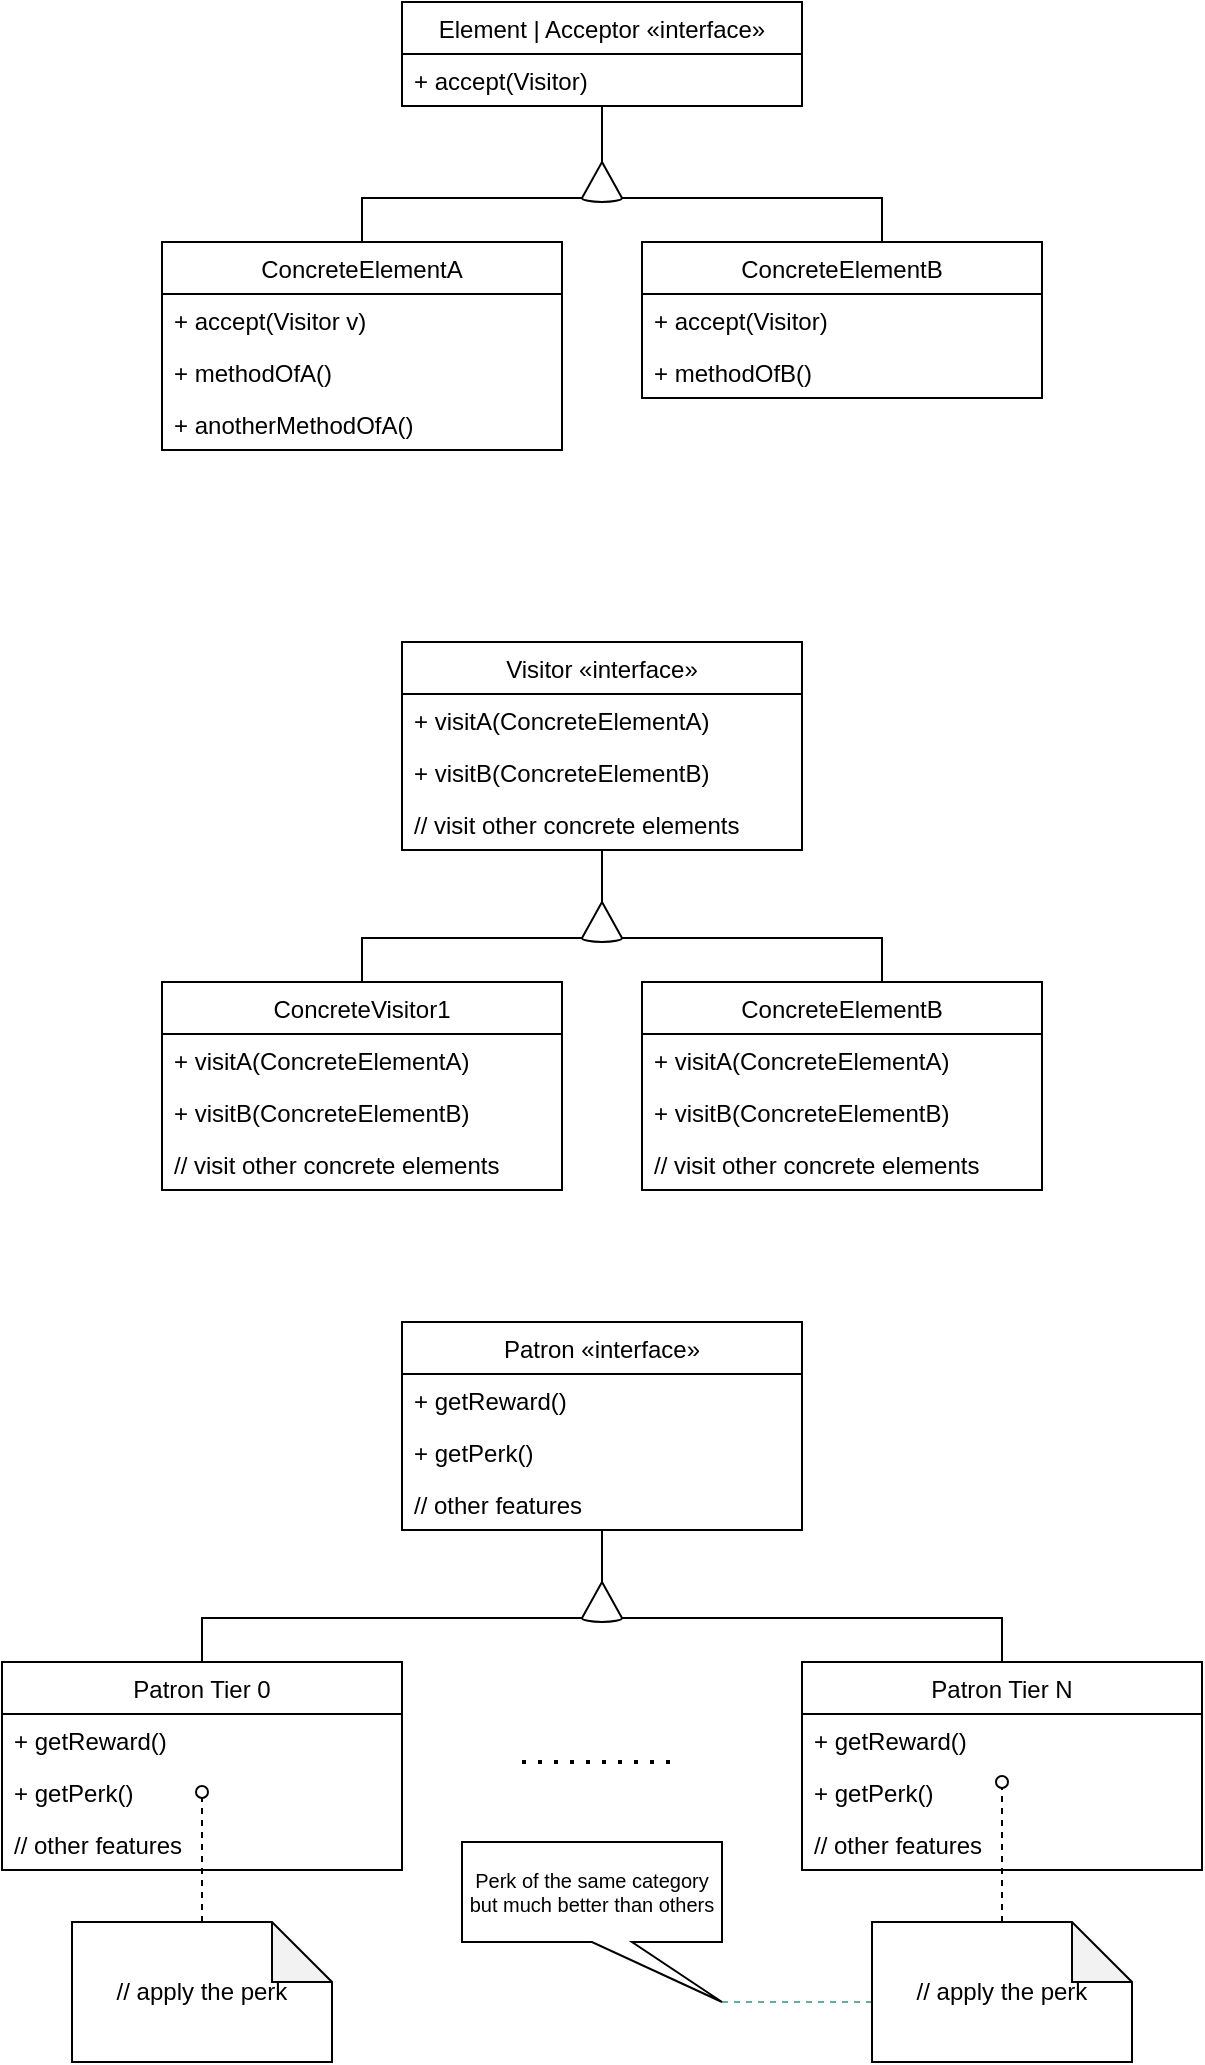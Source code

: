 <mxfile version="14.5.7" type="github">
  <diagram id="_Dd1A1KBCduR1pFw2VES" name="Page-1">
    <mxGraphModel dx="786" dy="457" grid="1" gridSize="10" guides="1" tooltips="1" connect="1" arrows="1" fold="1" page="0" pageScale="1" pageWidth="827" pageHeight="1169" math="0" shadow="0">
      <root>
        <mxCell id="0" />
        <mxCell id="1" parent="0" />
        <mxCell id="0x2X1rSJrQw2ZdYWybP3-11" value="Element | Acceptor «interface»" style="swimlane;fontStyle=0;childLayout=stackLayout;horizontal=1;startSize=26;fillColor=none;horizontalStack=0;resizeParent=1;resizeParentMax=0;resizeLast=0;collapsible=1;marginBottom=0;" vertex="1" parent="1">
          <mxGeometry x="320" y="200" width="200" height="52" as="geometry" />
        </mxCell>
        <mxCell id="0x2X1rSJrQw2ZdYWybP3-14" value="+ accept(Visitor)" style="text;strokeColor=none;fillColor=none;align=left;verticalAlign=top;spacingLeft=4;spacingRight=4;overflow=hidden;rotatable=0;points=[[0,0.5],[1,0.5]];portConstraint=eastwest;" vertex="1" parent="0x2X1rSJrQw2ZdYWybP3-11">
          <mxGeometry y="26" width="200" height="26" as="geometry" />
        </mxCell>
        <mxCell id="0x2X1rSJrQw2ZdYWybP3-24" style="edgeStyle=orthogonalEdgeStyle;rounded=0;orthogonalLoop=1;jettySize=auto;html=1;entryX=0;entryY=0;entryDx=0;entryDy=18;entryPerimeter=0;endArrow=none;endFill=0;" edge="1" parent="1" source="0x2X1rSJrQw2ZdYWybP3-16" target="0x2X1rSJrQw2ZdYWybP3-20">
          <mxGeometry relative="1" as="geometry">
            <Array as="points">
              <mxPoint x="300" y="298" />
            </Array>
          </mxGeometry>
        </mxCell>
        <mxCell id="0x2X1rSJrQw2ZdYWybP3-16" value="ConcreteElementA" style="swimlane;fontStyle=0;childLayout=stackLayout;horizontal=1;startSize=26;fillColor=none;horizontalStack=0;resizeParent=1;resizeParentMax=0;resizeLast=0;collapsible=1;marginBottom=0;" vertex="1" parent="1">
          <mxGeometry x="200" y="320" width="200" height="104" as="geometry" />
        </mxCell>
        <mxCell id="0x2X1rSJrQw2ZdYWybP3-17" value="+ accept(Visitor v)" style="text;strokeColor=none;fillColor=none;align=left;verticalAlign=top;spacingLeft=4;spacingRight=4;overflow=hidden;rotatable=0;points=[[0,0.5],[1,0.5]];portConstraint=eastwest;" vertex="1" parent="0x2X1rSJrQw2ZdYWybP3-16">
          <mxGeometry y="26" width="200" height="26" as="geometry" />
        </mxCell>
        <mxCell id="0x2X1rSJrQw2ZdYWybP3-21" value="+ methodOfA()" style="text;strokeColor=none;fillColor=none;align=left;verticalAlign=top;spacingLeft=4;spacingRight=4;overflow=hidden;rotatable=0;points=[[0,0.5],[1,0.5]];portConstraint=eastwest;" vertex="1" parent="0x2X1rSJrQw2ZdYWybP3-16">
          <mxGeometry y="52" width="200" height="26" as="geometry" />
        </mxCell>
        <mxCell id="0x2X1rSJrQw2ZdYWybP3-22" value="+ anotherMethodOfA()" style="text;strokeColor=none;fillColor=none;align=left;verticalAlign=top;spacingLeft=4;spacingRight=4;overflow=hidden;rotatable=0;points=[[0,0.5],[1,0.5]];portConstraint=eastwest;" vertex="1" parent="0x2X1rSJrQw2ZdYWybP3-16">
          <mxGeometry y="78" width="200" height="26" as="geometry" />
        </mxCell>
        <mxCell id="0x2X1rSJrQw2ZdYWybP3-25" style="edgeStyle=orthogonalEdgeStyle;rounded=0;orthogonalLoop=1;jettySize=auto;html=1;entryX=0;entryY=0;entryDx=20;entryDy=18;entryPerimeter=0;endArrow=none;endFill=0;" edge="1" parent="1" source="0x2X1rSJrQw2ZdYWybP3-18" target="0x2X1rSJrQw2ZdYWybP3-20">
          <mxGeometry relative="1" as="geometry">
            <Array as="points">
              <mxPoint x="560" y="298" />
            </Array>
          </mxGeometry>
        </mxCell>
        <mxCell id="0x2X1rSJrQw2ZdYWybP3-18" value="ConcreteElementB" style="swimlane;fontStyle=0;childLayout=stackLayout;horizontal=1;startSize=26;fillColor=none;horizontalStack=0;resizeParent=1;resizeParentMax=0;resizeLast=0;collapsible=1;marginBottom=0;" vertex="1" parent="1">
          <mxGeometry x="440" y="320" width="200" height="78" as="geometry" />
        </mxCell>
        <mxCell id="0x2X1rSJrQw2ZdYWybP3-19" value="+ accept(Visitor)" style="text;strokeColor=none;fillColor=none;align=left;verticalAlign=top;spacingLeft=4;spacingRight=4;overflow=hidden;rotatable=0;points=[[0,0.5],[1,0.5]];portConstraint=eastwest;" vertex="1" parent="0x2X1rSJrQw2ZdYWybP3-18">
          <mxGeometry y="26" width="200" height="26" as="geometry" />
        </mxCell>
        <mxCell id="0x2X1rSJrQw2ZdYWybP3-23" value="+ methodOfB()" style="text;strokeColor=none;fillColor=none;align=left;verticalAlign=top;spacingLeft=4;spacingRight=4;overflow=hidden;rotatable=0;points=[[0,0.5],[1,0.5]];portConstraint=eastwest;" vertex="1" parent="0x2X1rSJrQw2ZdYWybP3-18">
          <mxGeometry y="52" width="200" height="26" as="geometry" />
        </mxCell>
        <mxCell id="0x2X1rSJrQw2ZdYWybP3-26" style="edgeStyle=orthogonalEdgeStyle;rounded=0;orthogonalLoop=1;jettySize=auto;html=1;endArrow=none;endFill=0;" edge="1" parent="1" source="0x2X1rSJrQw2ZdYWybP3-20" target="0x2X1rSJrQw2ZdYWybP3-11">
          <mxGeometry relative="1" as="geometry" />
        </mxCell>
        <mxCell id="0x2X1rSJrQw2ZdYWybP3-20" value="" style="verticalLabelPosition=bottom;verticalAlign=top;html=1;shape=mxgraph.basic.cone2;dx=0.5;dy=0.9;" vertex="1" parent="1">
          <mxGeometry x="410" y="280" width="20" height="20" as="geometry" />
        </mxCell>
        <mxCell id="0x2X1rSJrQw2ZdYWybP3-27" value="Visitor «interface»" style="swimlane;fontStyle=0;childLayout=stackLayout;horizontal=1;startSize=26;fillColor=none;horizontalStack=0;resizeParent=1;resizeParentMax=0;resizeLast=0;collapsible=1;marginBottom=0;" vertex="1" parent="1">
          <mxGeometry x="320" y="520" width="200" height="104" as="geometry" />
        </mxCell>
        <mxCell id="0x2X1rSJrQw2ZdYWybP3-28" value="+ visitA(ConcreteElementA)" style="text;strokeColor=none;fillColor=none;align=left;verticalAlign=top;spacingLeft=4;spacingRight=4;overflow=hidden;rotatable=0;points=[[0,0.5],[1,0.5]];portConstraint=eastwest;" vertex="1" parent="0x2X1rSJrQw2ZdYWybP3-27">
          <mxGeometry y="26" width="200" height="26" as="geometry" />
        </mxCell>
        <mxCell id="0x2X1rSJrQw2ZdYWybP3-40" value="+ visitB(ConcreteElementB)" style="text;strokeColor=none;fillColor=none;align=left;verticalAlign=top;spacingLeft=4;spacingRight=4;overflow=hidden;rotatable=0;points=[[0,0.5],[1,0.5]];portConstraint=eastwest;" vertex="1" parent="0x2X1rSJrQw2ZdYWybP3-27">
          <mxGeometry y="52" width="200" height="26" as="geometry" />
        </mxCell>
        <mxCell id="0x2X1rSJrQw2ZdYWybP3-41" value="// visit other concrete elements" style="text;strokeColor=none;fillColor=none;align=left;verticalAlign=top;spacingLeft=4;spacingRight=4;overflow=hidden;rotatable=0;points=[[0,0.5],[1,0.5]];portConstraint=eastwest;" vertex="1" parent="0x2X1rSJrQw2ZdYWybP3-27">
          <mxGeometry y="78" width="200" height="26" as="geometry" />
        </mxCell>
        <mxCell id="0x2X1rSJrQw2ZdYWybP3-29" style="edgeStyle=orthogonalEdgeStyle;rounded=0;orthogonalLoop=1;jettySize=auto;html=1;entryX=0;entryY=0;entryDx=0;entryDy=18;entryPerimeter=0;endArrow=none;endFill=0;" edge="1" parent="1" source="0x2X1rSJrQw2ZdYWybP3-30" target="0x2X1rSJrQw2ZdYWybP3-39">
          <mxGeometry relative="1" as="geometry">
            <Array as="points">
              <mxPoint x="300" y="668" />
            </Array>
          </mxGeometry>
        </mxCell>
        <mxCell id="0x2X1rSJrQw2ZdYWybP3-30" value="ConcreteVisitor1" style="swimlane;fontStyle=0;childLayout=stackLayout;horizontal=1;startSize=26;fillColor=none;horizontalStack=0;resizeParent=1;resizeParentMax=0;resizeLast=0;collapsible=1;marginBottom=0;" vertex="1" parent="1">
          <mxGeometry x="200" y="690" width="200" height="104" as="geometry" />
        </mxCell>
        <mxCell id="0x2X1rSJrQw2ZdYWybP3-42" value="+ visitA(ConcreteElementA)" style="text;strokeColor=none;fillColor=none;align=left;verticalAlign=top;spacingLeft=4;spacingRight=4;overflow=hidden;rotatable=0;points=[[0,0.5],[1,0.5]];portConstraint=eastwest;" vertex="1" parent="0x2X1rSJrQw2ZdYWybP3-30">
          <mxGeometry y="26" width="200" height="26" as="geometry" />
        </mxCell>
        <mxCell id="0x2X1rSJrQw2ZdYWybP3-43" value="+ visitB(ConcreteElementB)" style="text;strokeColor=none;fillColor=none;align=left;verticalAlign=top;spacingLeft=4;spacingRight=4;overflow=hidden;rotatable=0;points=[[0,0.5],[1,0.5]];portConstraint=eastwest;" vertex="1" parent="0x2X1rSJrQw2ZdYWybP3-30">
          <mxGeometry y="52" width="200" height="26" as="geometry" />
        </mxCell>
        <mxCell id="0x2X1rSJrQw2ZdYWybP3-44" value="// visit other concrete elements" style="text;strokeColor=none;fillColor=none;align=left;verticalAlign=top;spacingLeft=4;spacingRight=4;overflow=hidden;rotatable=0;points=[[0,0.5],[1,0.5]];portConstraint=eastwest;" vertex="1" parent="0x2X1rSJrQw2ZdYWybP3-30">
          <mxGeometry y="78" width="200" height="26" as="geometry" />
        </mxCell>
        <mxCell id="0x2X1rSJrQw2ZdYWybP3-34" style="edgeStyle=orthogonalEdgeStyle;rounded=0;orthogonalLoop=1;jettySize=auto;html=1;entryX=0;entryY=0;entryDx=20;entryDy=18;entryPerimeter=0;endArrow=none;endFill=0;" edge="1" parent="1" source="0x2X1rSJrQw2ZdYWybP3-35" target="0x2X1rSJrQw2ZdYWybP3-39">
          <mxGeometry relative="1" as="geometry">
            <Array as="points">
              <mxPoint x="560" y="668" />
            </Array>
          </mxGeometry>
        </mxCell>
        <mxCell id="0x2X1rSJrQw2ZdYWybP3-35" value="ConcreteElementB" style="swimlane;fontStyle=0;childLayout=stackLayout;horizontal=1;startSize=26;fillColor=none;horizontalStack=0;resizeParent=1;resizeParentMax=0;resizeLast=0;collapsible=1;marginBottom=0;" vertex="1" parent="1">
          <mxGeometry x="440" y="690" width="200" height="104" as="geometry" />
        </mxCell>
        <mxCell id="0x2X1rSJrQw2ZdYWybP3-45" value="+ visitA(ConcreteElementA)" style="text;strokeColor=none;fillColor=none;align=left;verticalAlign=top;spacingLeft=4;spacingRight=4;overflow=hidden;rotatable=0;points=[[0,0.5],[1,0.5]];portConstraint=eastwest;" vertex="1" parent="0x2X1rSJrQw2ZdYWybP3-35">
          <mxGeometry y="26" width="200" height="26" as="geometry" />
        </mxCell>
        <mxCell id="0x2X1rSJrQw2ZdYWybP3-47" value="+ visitB(ConcreteElementB)" style="text;strokeColor=none;fillColor=none;align=left;verticalAlign=top;spacingLeft=4;spacingRight=4;overflow=hidden;rotatable=0;points=[[0,0.5],[1,0.5]];portConstraint=eastwest;" vertex="1" parent="0x2X1rSJrQw2ZdYWybP3-35">
          <mxGeometry y="52" width="200" height="26" as="geometry" />
        </mxCell>
        <mxCell id="0x2X1rSJrQw2ZdYWybP3-46" value="// visit other concrete elements" style="text;strokeColor=none;fillColor=none;align=left;verticalAlign=top;spacingLeft=4;spacingRight=4;overflow=hidden;rotatable=0;points=[[0,0.5],[1,0.5]];portConstraint=eastwest;" vertex="1" parent="0x2X1rSJrQw2ZdYWybP3-35">
          <mxGeometry y="78" width="200" height="26" as="geometry" />
        </mxCell>
        <mxCell id="0x2X1rSJrQw2ZdYWybP3-38" style="edgeStyle=orthogonalEdgeStyle;rounded=0;orthogonalLoop=1;jettySize=auto;html=1;endArrow=none;endFill=0;" edge="1" parent="1" source="0x2X1rSJrQw2ZdYWybP3-39" target="0x2X1rSJrQw2ZdYWybP3-27">
          <mxGeometry relative="1" as="geometry" />
        </mxCell>
        <mxCell id="0x2X1rSJrQw2ZdYWybP3-39" value="" style="verticalLabelPosition=bottom;verticalAlign=top;html=1;shape=mxgraph.basic.cone2;dx=0.5;dy=0.9;" vertex="1" parent="1">
          <mxGeometry x="410" y="650" width="20" height="20" as="geometry" />
        </mxCell>
        <mxCell id="0x2X1rSJrQw2ZdYWybP3-53" value="Patron «interface»" style="swimlane;fontStyle=0;childLayout=stackLayout;horizontal=1;startSize=26;fillColor=none;horizontalStack=0;resizeParent=1;resizeParentMax=0;resizeLast=0;collapsible=1;marginBottom=0;" vertex="1" parent="1">
          <mxGeometry x="320" y="860" width="200" height="104" as="geometry" />
        </mxCell>
        <mxCell id="0x2X1rSJrQw2ZdYWybP3-54" value="+ getReward()" style="text;strokeColor=none;fillColor=none;align=left;verticalAlign=top;spacingLeft=4;spacingRight=4;overflow=hidden;rotatable=0;points=[[0,0.5],[1,0.5]];portConstraint=eastwest;" vertex="1" parent="0x2X1rSJrQw2ZdYWybP3-53">
          <mxGeometry y="26" width="200" height="26" as="geometry" />
        </mxCell>
        <mxCell id="0x2X1rSJrQw2ZdYWybP3-55" value="+ getPerk()" style="text;strokeColor=none;fillColor=none;align=left;verticalAlign=top;spacingLeft=4;spacingRight=4;overflow=hidden;rotatable=0;points=[[0,0.5],[1,0.5]];portConstraint=eastwest;" vertex="1" parent="0x2X1rSJrQw2ZdYWybP3-53">
          <mxGeometry y="52" width="200" height="26" as="geometry" />
        </mxCell>
        <mxCell id="0x2X1rSJrQw2ZdYWybP3-56" value="// other features" style="text;strokeColor=none;fillColor=none;align=left;verticalAlign=top;spacingLeft=4;spacingRight=4;overflow=hidden;rotatable=0;points=[[0,0.5],[1,0.5]];portConstraint=eastwest;" vertex="1" parent="0x2X1rSJrQw2ZdYWybP3-53">
          <mxGeometry y="78" width="200" height="26" as="geometry" />
        </mxCell>
        <mxCell id="0x2X1rSJrQw2ZdYWybP3-57" style="edgeStyle=orthogonalEdgeStyle;rounded=0;orthogonalLoop=1;jettySize=auto;html=1;entryX=0;entryY=0;entryDx=0;entryDy=18;entryPerimeter=0;endArrow=none;endFill=0;" edge="1" parent="1" source="0x2X1rSJrQw2ZdYWybP3-58" target="0x2X1rSJrQw2ZdYWybP3-68">
          <mxGeometry relative="1" as="geometry">
            <Array as="points">
              <mxPoint x="220" y="1008" />
            </Array>
          </mxGeometry>
        </mxCell>
        <mxCell id="0x2X1rSJrQw2ZdYWybP3-58" value="Patron Tier 0" style="swimlane;fontStyle=0;childLayout=stackLayout;horizontal=1;startSize=26;fillColor=none;horizontalStack=0;resizeParent=1;resizeParentMax=0;resizeLast=0;collapsible=1;marginBottom=0;" vertex="1" parent="1">
          <mxGeometry x="120" y="1030" width="200" height="104" as="geometry" />
        </mxCell>
        <mxCell id="0x2X1rSJrQw2ZdYWybP3-59" value="+ getReward()" style="text;strokeColor=none;fillColor=none;align=left;verticalAlign=top;spacingLeft=4;spacingRight=4;overflow=hidden;rotatable=0;points=[[0,0.5],[1,0.5]];portConstraint=eastwest;" vertex="1" parent="0x2X1rSJrQw2ZdYWybP3-58">
          <mxGeometry y="26" width="200" height="26" as="geometry" />
        </mxCell>
        <mxCell id="0x2X1rSJrQw2ZdYWybP3-60" value="+ getPerk()" style="text;strokeColor=none;fillColor=none;align=left;verticalAlign=top;spacingLeft=4;spacingRight=4;overflow=hidden;rotatable=0;points=[[0,0.5],[1,0.5]];portConstraint=eastwest;" vertex="1" parent="0x2X1rSJrQw2ZdYWybP3-58">
          <mxGeometry y="52" width="200" height="26" as="geometry" />
        </mxCell>
        <mxCell id="0x2X1rSJrQw2ZdYWybP3-61" value="// other features" style="text;strokeColor=none;fillColor=none;align=left;verticalAlign=top;spacingLeft=4;spacingRight=4;overflow=hidden;rotatable=0;points=[[0,0.5],[1,0.5]];portConstraint=eastwest;" vertex="1" parent="0x2X1rSJrQw2ZdYWybP3-58">
          <mxGeometry y="78" width="200" height="26" as="geometry" />
        </mxCell>
        <mxCell id="0x2X1rSJrQw2ZdYWybP3-62" style="edgeStyle=orthogonalEdgeStyle;rounded=0;orthogonalLoop=1;jettySize=auto;html=1;entryX=0;entryY=0;entryDx=20;entryDy=18;entryPerimeter=0;endArrow=none;endFill=0;" edge="1" parent="1" source="0x2X1rSJrQw2ZdYWybP3-63" target="0x2X1rSJrQw2ZdYWybP3-68">
          <mxGeometry relative="1" as="geometry">
            <Array as="points">
              <mxPoint x="620" y="1008" />
            </Array>
          </mxGeometry>
        </mxCell>
        <mxCell id="0x2X1rSJrQw2ZdYWybP3-63" value="Patron Tier N" style="swimlane;fontStyle=0;childLayout=stackLayout;horizontal=1;startSize=26;fillColor=none;horizontalStack=0;resizeParent=1;resizeParentMax=0;resizeLast=0;collapsible=1;marginBottom=0;" vertex="1" parent="1">
          <mxGeometry x="520" y="1030" width="200" height="104" as="geometry" />
        </mxCell>
        <mxCell id="0x2X1rSJrQw2ZdYWybP3-69" value="+ getReward()" style="text;strokeColor=none;fillColor=none;align=left;verticalAlign=top;spacingLeft=4;spacingRight=4;overflow=hidden;rotatable=0;points=[[0,0.5],[1,0.5]];portConstraint=eastwest;" vertex="1" parent="0x2X1rSJrQw2ZdYWybP3-63">
          <mxGeometry y="26" width="200" height="26" as="geometry" />
        </mxCell>
        <mxCell id="0x2X1rSJrQw2ZdYWybP3-70" value="+ getPerk()" style="text;strokeColor=none;fillColor=none;align=left;verticalAlign=top;spacingLeft=4;spacingRight=4;overflow=hidden;rotatable=0;points=[[0,0.5],[1,0.5]];portConstraint=eastwest;" vertex="1" parent="0x2X1rSJrQw2ZdYWybP3-63">
          <mxGeometry y="52" width="200" height="26" as="geometry" />
        </mxCell>
        <mxCell id="0x2X1rSJrQw2ZdYWybP3-71" value="// other features" style="text;strokeColor=none;fillColor=none;align=left;verticalAlign=top;spacingLeft=4;spacingRight=4;overflow=hidden;rotatable=0;points=[[0,0.5],[1,0.5]];portConstraint=eastwest;" vertex="1" parent="0x2X1rSJrQw2ZdYWybP3-63">
          <mxGeometry y="78" width="200" height="26" as="geometry" />
        </mxCell>
        <mxCell id="0x2X1rSJrQw2ZdYWybP3-82" style="edgeStyle=orthogonalEdgeStyle;rounded=0;orthogonalLoop=1;jettySize=auto;html=1;dashed=1;endArrow=oval;endFill=0;exitX=0.5;exitY=0;exitDx=0;exitDy=0;exitPerimeter=0;" edge="1" parent="0x2X1rSJrQw2ZdYWybP3-63" source="0x2X1rSJrQw2ZdYWybP3-76">
          <mxGeometry relative="1" as="geometry">
            <mxPoint x="99.8" y="123.5" as="sourcePoint" />
            <mxPoint x="100" y="60" as="targetPoint" />
            <Array as="points">
              <mxPoint x="100" y="60" />
              <mxPoint x="100" y="60" />
            </Array>
          </mxGeometry>
        </mxCell>
        <mxCell id="0x2X1rSJrQw2ZdYWybP3-67" style="edgeStyle=orthogonalEdgeStyle;rounded=0;orthogonalLoop=1;jettySize=auto;html=1;endArrow=none;endFill=0;" edge="1" parent="1" source="0x2X1rSJrQw2ZdYWybP3-68" target="0x2X1rSJrQw2ZdYWybP3-53">
          <mxGeometry relative="1" as="geometry" />
        </mxCell>
        <mxCell id="0x2X1rSJrQw2ZdYWybP3-68" value="" style="verticalLabelPosition=bottom;verticalAlign=top;html=1;shape=mxgraph.basic.cone2;dx=0.5;dy=0.9;" vertex="1" parent="1">
          <mxGeometry x="410" y="990" width="20" height="20" as="geometry" />
        </mxCell>
        <mxCell id="0x2X1rSJrQw2ZdYWybP3-72" value="" style="endArrow=none;dashed=1;html=1;dashPattern=1 3;strokeWidth=2;" edge="1" parent="1">
          <mxGeometry width="50" height="50" relative="1" as="geometry">
            <mxPoint x="380" y="1080" as="sourcePoint" />
            <mxPoint x="460" y="1080" as="targetPoint" />
          </mxGeometry>
        </mxCell>
        <mxCell id="0x2X1rSJrQw2ZdYWybP3-81" style="edgeStyle=orthogonalEdgeStyle;rounded=0;orthogonalLoop=1;jettySize=auto;html=1;dashed=1;endArrow=oval;endFill=0;" edge="1" parent="1" source="0x2X1rSJrQw2ZdYWybP3-73">
          <mxGeometry relative="1" as="geometry">
            <mxPoint x="220" y="1095" as="targetPoint" />
            <Array as="points">
              <mxPoint x="220" y="1095" />
            </Array>
          </mxGeometry>
        </mxCell>
        <mxCell id="0x2X1rSJrQw2ZdYWybP3-73" value="// apply the perk" style="shape=note;whiteSpace=wrap;html=1;backgroundOutline=1;darkOpacity=0.05;" vertex="1" parent="1">
          <mxGeometry x="155" y="1160" width="130" height="70" as="geometry" />
        </mxCell>
        <mxCell id="0x2X1rSJrQw2ZdYWybP3-80" style="edgeStyle=orthogonalEdgeStyle;rounded=0;orthogonalLoop=1;jettySize=auto;html=1;entryX=0;entryY=0;entryDx=130;entryDy=80;entryPerimeter=0;endArrow=none;endFill=0;dashed=1;strokeColor=#67AB9F;" edge="1" parent="1" source="0x2X1rSJrQw2ZdYWybP3-76" target="0x2X1rSJrQw2ZdYWybP3-77">
          <mxGeometry relative="1" as="geometry">
            <Array as="points">
              <mxPoint x="490" y="1200" />
              <mxPoint x="490" y="1200" />
            </Array>
          </mxGeometry>
        </mxCell>
        <mxCell id="0x2X1rSJrQw2ZdYWybP3-76" value="// apply the perk" style="shape=note;whiteSpace=wrap;html=1;backgroundOutline=1;darkOpacity=0.05;" vertex="1" parent="1">
          <mxGeometry x="555" y="1160" width="130" height="70" as="geometry" />
        </mxCell>
        <mxCell id="0x2X1rSJrQw2ZdYWybP3-77" value="&lt;div style=&quot;font-size: 10px&quot;&gt;&lt;font style=&quot;font-size: 10px&quot;&gt;Perk of the same category&lt;br&gt;&lt;/font&gt;&lt;/div&gt;&lt;div style=&quot;font-size: 10px&quot;&gt;&lt;font style=&quot;font-size: 10px&quot;&gt;but much better than others&lt;/font&gt;&lt;/div&gt;" style="shape=callout;whiteSpace=wrap;html=1;perimeter=calloutPerimeter;position2=1;" vertex="1" parent="1">
          <mxGeometry x="350" y="1120" width="130" height="80" as="geometry" />
        </mxCell>
      </root>
    </mxGraphModel>
  </diagram>
</mxfile>
